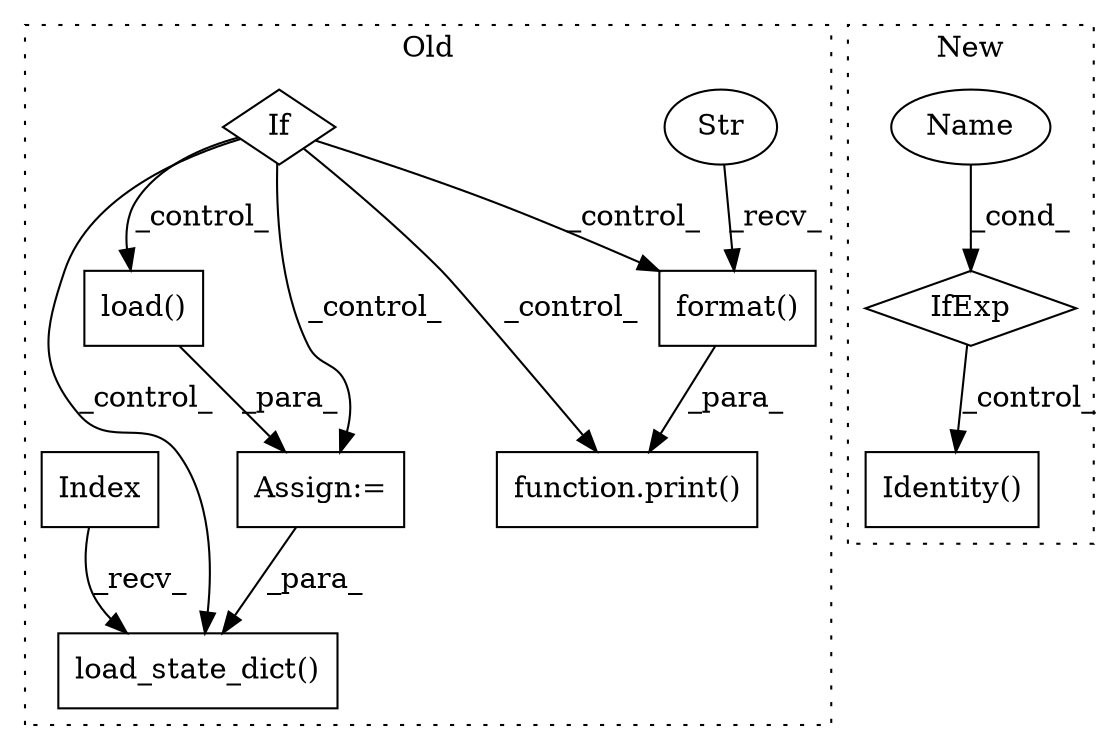 digraph G {
subgraph cluster0 {
1 [label="function.print()" a="75" s="2610,2680" l="6,1" shape="box"];
5 [label="format()" a="75" s="2616,2679" l="48,1" shape="box"];
6 [label="Str" a="66" s="2616" l="40" shape="ellipse"];
7 [label="If" a="96" s="2582" l="3" shape="diamond"];
8 [label="load_state_dict()" a="75" s="2744,2784" l="25,15" shape="box"];
9 [label="Index" a="46" s="2534" l="43" shape="box"];
10 [label="load()" a="75" s="2708,2734" l="11,1" shape="box"];
11 [label="Assign:=" a="68" s="2705" l="3" shape="box"];
label = "Old";
style="dotted";
}
subgraph cluster1 {
2 [label="Identity()" a="75" s="2373" l="13" shape="box"];
3 [label="IfExp" a="51" s="2386,2402" l="4,6" shape="diamond"];
4 [label="Name" a="87" s="2390" l="12" shape="ellipse"];
label = "New";
style="dotted";
}
3 -> 2 [label="_control_"];
4 -> 3 [label="_cond_"];
5 -> 1 [label="_para_"];
6 -> 5 [label="_recv_"];
7 -> 5 [label="_control_"];
7 -> 10 [label="_control_"];
7 -> 1 [label="_control_"];
7 -> 11 [label="_control_"];
7 -> 8 [label="_control_"];
9 -> 8 [label="_recv_"];
10 -> 11 [label="_para_"];
11 -> 8 [label="_para_"];
}